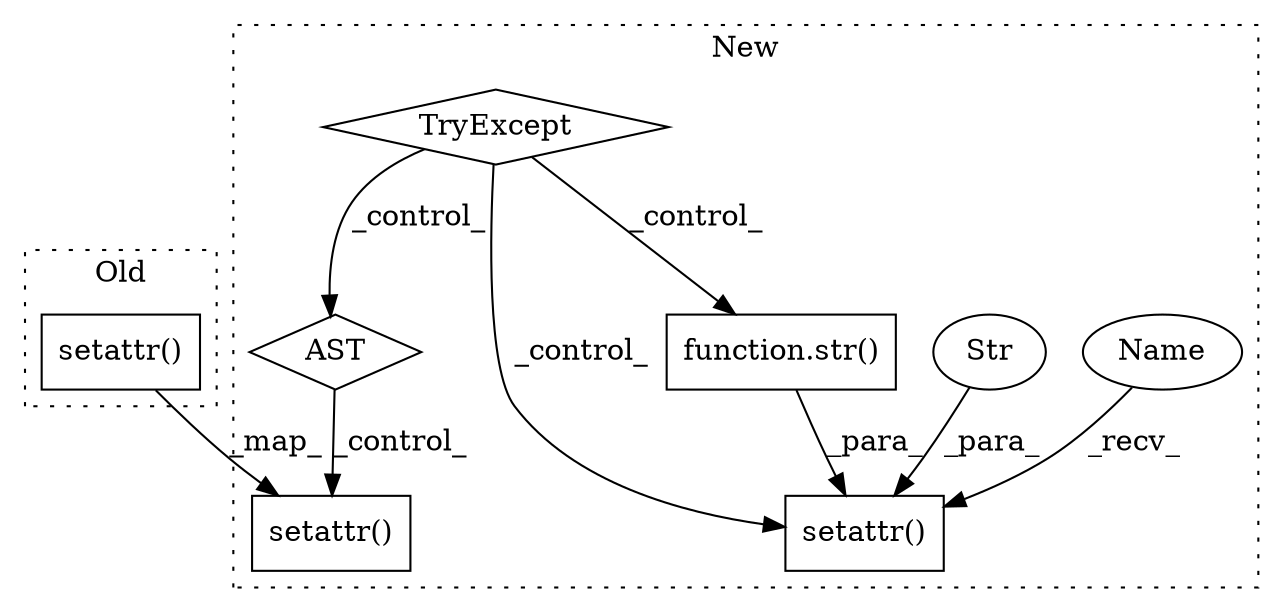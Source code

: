 digraph G {
subgraph cluster0 {
1 [label="setattr()" a="75" s="1969,2014" l="20,1" shape="box"];
label = "Old";
style="dotted";
}
subgraph cluster1 {
2 [label="setattr()" a="75" s="2195,2240" l="20,1" shape="box"];
3 [label="setattr()" a="75" s="2099,2150" l="20,1" shape="box"];
4 [label="Str" a="66" s="2134" l="5" shape="ellipse"];
5 [label="AST" a="2" s="2160,0" l="7,0" shape="diamond"];
6 [label="function.str()" a="75" s="2141,2149" l="4,1" shape="box"];
7 [label="TryExcept" a="71" s="2082" l="17" shape="diamond"];
8 [label="Name" a="87" s="2099" l="11" shape="ellipse"];
label = "New";
style="dotted";
}
1 -> 2 [label="_map_"];
4 -> 3 [label="_para_"];
5 -> 2 [label="_control_"];
6 -> 3 [label="_para_"];
7 -> 5 [label="_control_"];
7 -> 3 [label="_control_"];
7 -> 6 [label="_control_"];
8 -> 3 [label="_recv_"];
}